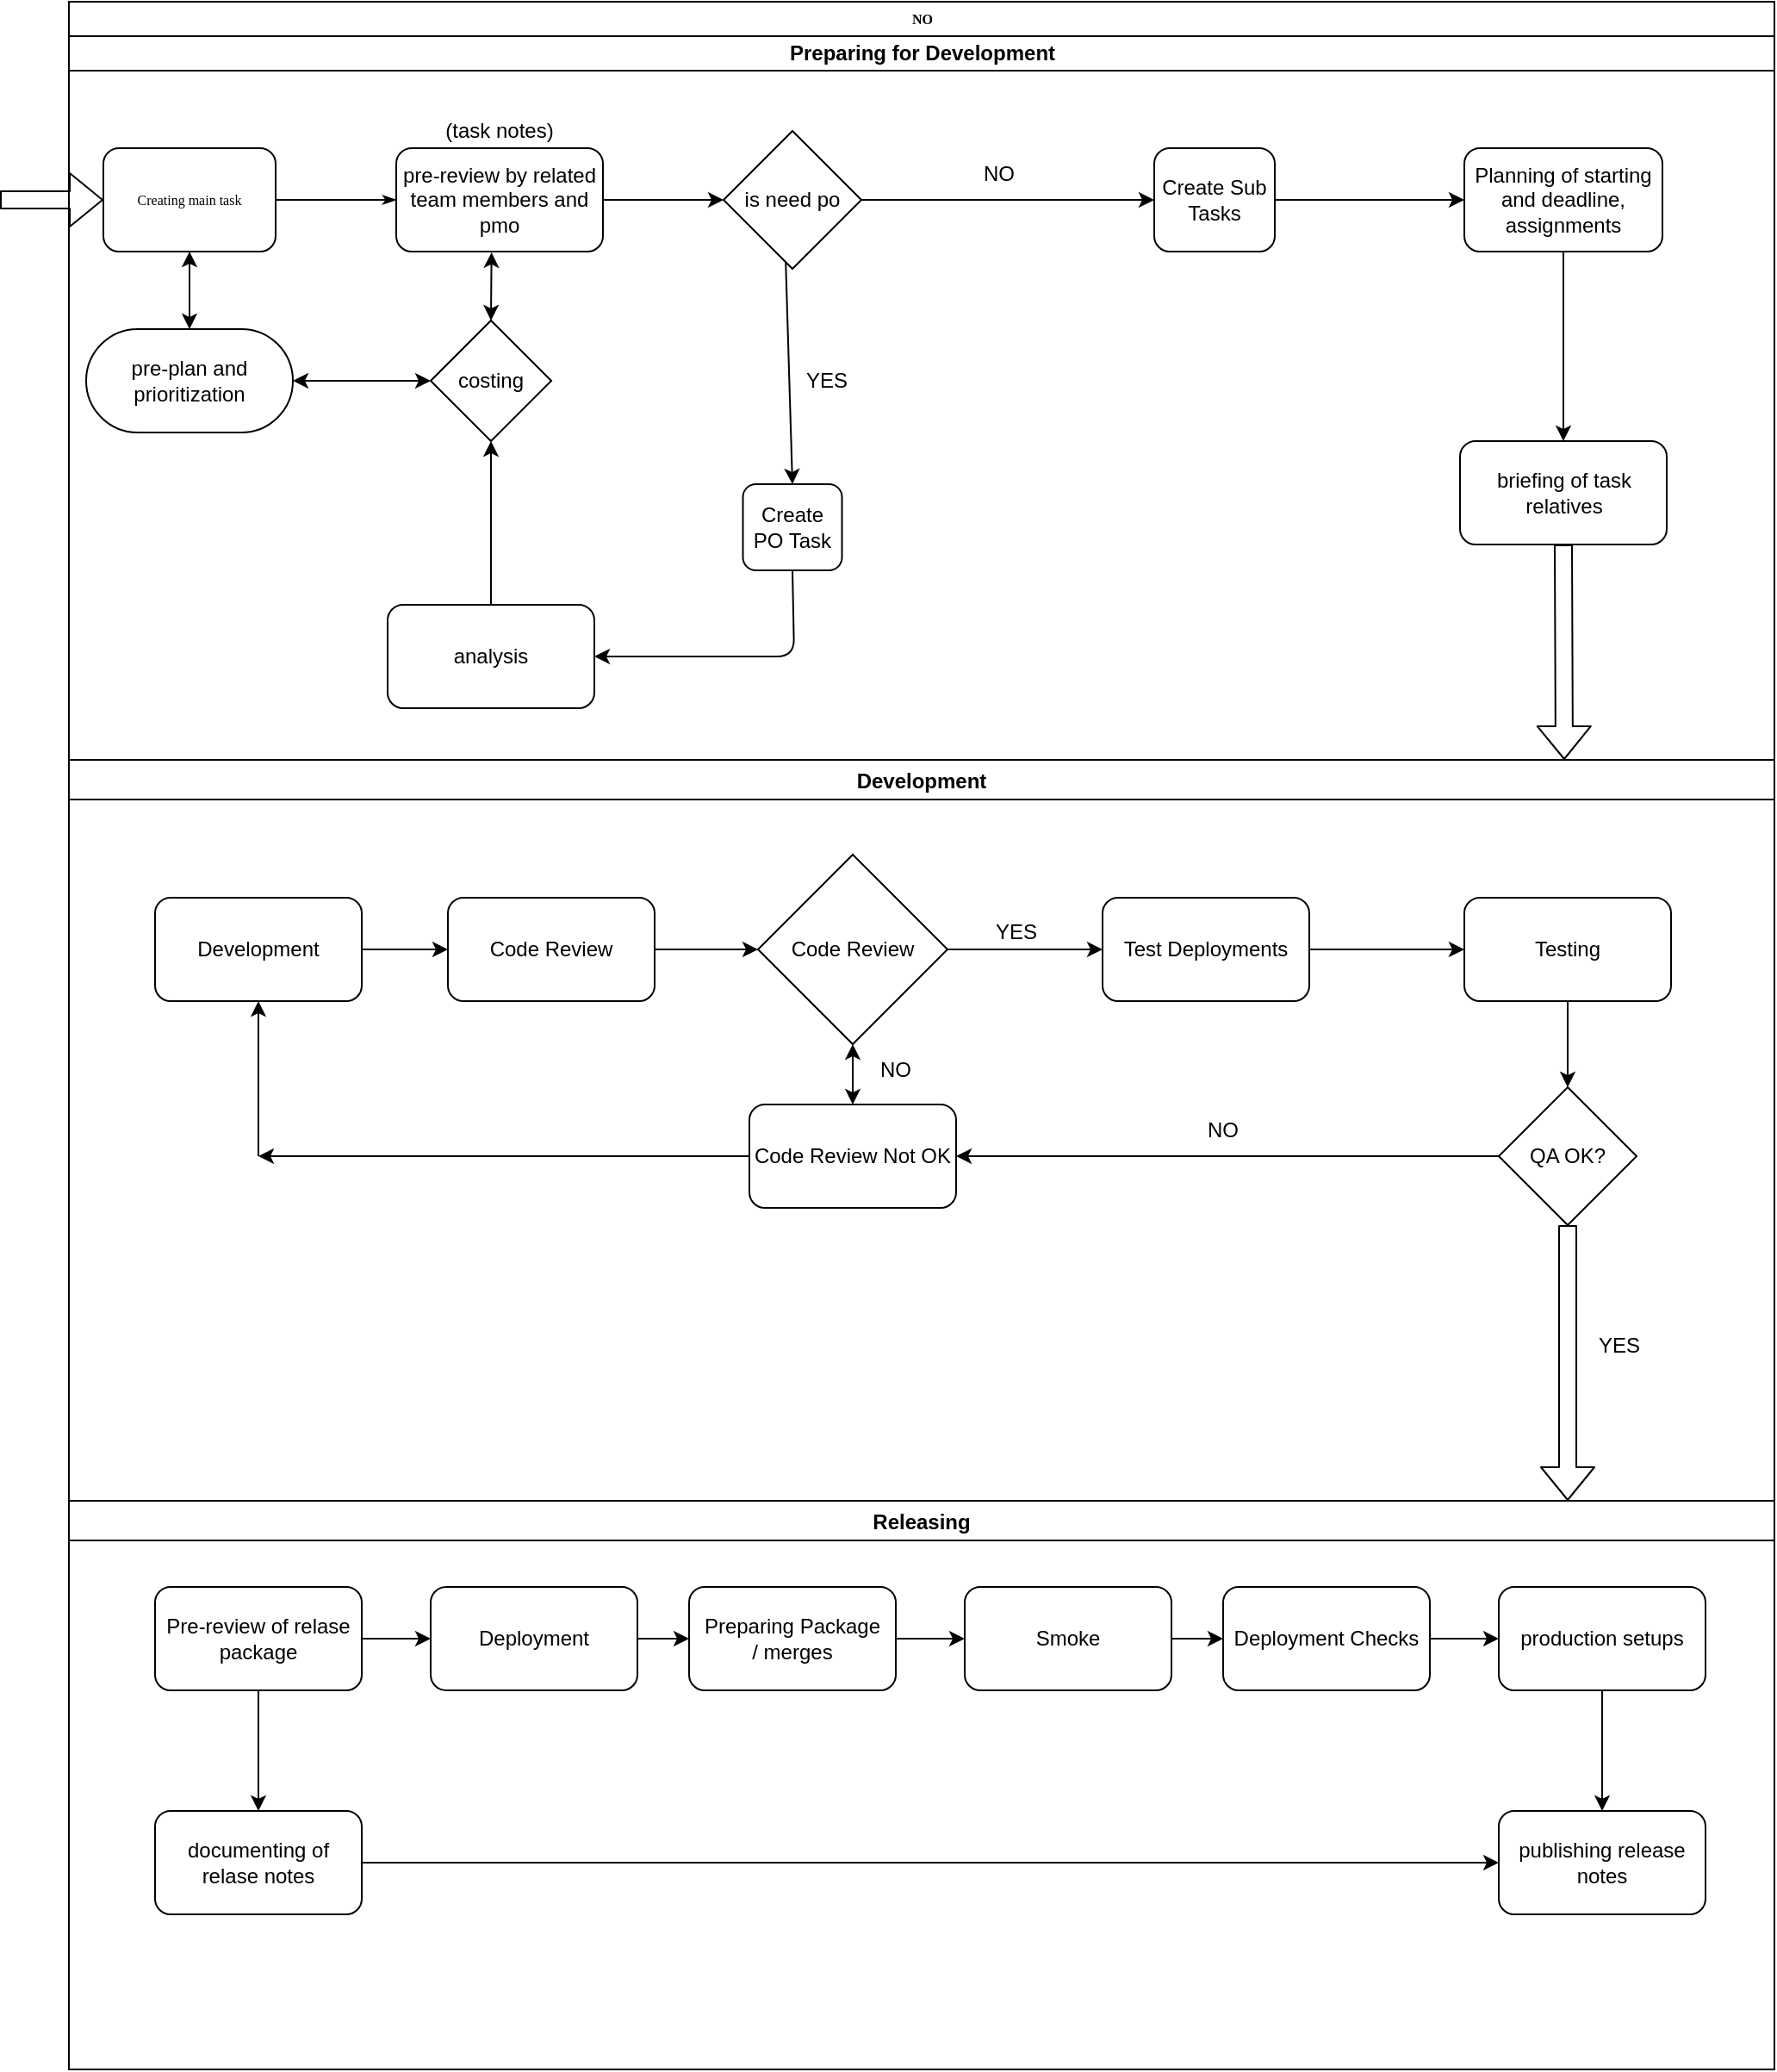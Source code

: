 <mxfile version="13.7.9" type="github"><diagram name="Page-1" id="74e2e168-ea6b-b213-b513-2b3c1d86103e"><mxGraphModel dx="3784" dy="2456" grid="1" gridSize="10" guides="1" tooltips="1" connect="1" arrows="1" fold="1" page="1" pageScale="1" pageWidth="1100" pageHeight="850" background="#ffffff" math="0" shadow="0"><root><mxCell id="0"/><mxCell id="1" parent="0"/><mxCell id="77e6c97f196da883-1" value="NO" style="swimlane;html=1;childLayout=stackLayout;startSize=20;rounded=0;shadow=0;labelBackgroundColor=none;strokeWidth=1;fontFamily=Verdana;fontSize=8;align=center;" parent="1" vertex="1"><mxGeometry x="70" y="40" width="990" height="440" as="geometry"/></mxCell><mxCell id="77e6c97f196da883-2" value="Preparing for Development" style="swimlane;html=1;startSize=20;" parent="77e6c97f196da883-1" vertex="1"><mxGeometry y="20" width="990" height="420" as="geometry"/></mxCell><mxCell id="77e6c97f196da883-8" value="Creating main task" style="rounded=1;whiteSpace=wrap;html=1;shadow=0;labelBackgroundColor=none;strokeWidth=1;fontFamily=Verdana;fontSize=8;align=center;" parent="77e6c97f196da883-2" vertex="1"><mxGeometry x="20" y="65" width="100" height="60" as="geometry"/></mxCell><mxCell id="9WCNRHiXIC3ceJqGGWX1-32" value="pre-plan and prioritization" style="rounded=1;whiteSpace=wrap;html=1;arcSize=50;" parent="77e6c97f196da883-2" vertex="1"><mxGeometry x="10" y="170" width="120" height="60" as="geometry"/></mxCell><mxCell id="9WCNRHiXIC3ceJqGGWX1-34" value="costing" style="rhombus;whiteSpace=wrap;html=1;" parent="77e6c97f196da883-2" vertex="1"><mxGeometry x="210" y="165" width="70" height="70" as="geometry"/></mxCell><mxCell id="9WCNRHiXIC3ceJqGGWX1-2" value="pre-review by related team members and pmo" style="rounded=1;whiteSpace=wrap;html=1;" parent="77e6c97f196da883-2" vertex="1"><mxGeometry x="190" y="65" width="120" height="60" as="geometry"/></mxCell><mxCell id="9WCNRHiXIC3ceJqGGWX1-11" value="" style="endArrow=classic;html=1;exitX=1;exitY=0.5;exitDx=0;exitDy=0;" parent="77e6c97f196da883-2" source="9WCNRHiXIC3ceJqGGWX1-2" target="9WCNRHiXIC3ceJqGGWX1-3" edge="1"><mxGeometry width="50" height="50" relative="1" as="geometry"><mxPoint x="290" y="220" as="sourcePoint"/><mxPoint x="340" y="170" as="targetPoint"/></mxGeometry></mxCell><mxCell id="9WCNRHiXIC3ceJqGGWX1-21" value="" style="endArrow=classic;html=1;exitX=0.45;exitY=0.913;exitDx=0;exitDy=0;entryX=0.5;entryY=0;entryDx=0;entryDy=0;exitPerimeter=0;" parent="77e6c97f196da883-2" source="9WCNRHiXIC3ceJqGGWX1-3" target="9WCNRHiXIC3ceJqGGWX1-20" edge="1"><mxGeometry width="50" height="50" relative="1" as="geometry"><mxPoint x="420" y="210" as="sourcePoint"/><mxPoint x="340" y="170" as="targetPoint"/></mxGeometry></mxCell><mxCell id="9WCNRHiXIC3ceJqGGWX1-26" value="" style="endArrow=classic;html=1;exitX=1;exitY=0.5;exitDx=0;exitDy=0;" parent="77e6c97f196da883-2" source="9WCNRHiXIC3ceJqGGWX1-3" target="9WCNRHiXIC3ceJqGGWX1-25" edge="1"><mxGeometry width="50" height="50" relative="1" as="geometry"><mxPoint x="570" y="95" as="sourcePoint"/><mxPoint x="340" y="160" as="targetPoint"/></mxGeometry></mxCell><mxCell id="9WCNRHiXIC3ceJqGGWX1-28" value="" style="endArrow=classic;html=1;exitX=0.5;exitY=1;exitDx=0;exitDy=0;entryX=1;entryY=0.5;entryDx=0;entryDy=0;" parent="77e6c97f196da883-2" source="9WCNRHiXIC3ceJqGGWX1-20" target="9WCNRHiXIC3ceJqGGWX1-27" edge="1"><mxGeometry width="50" height="50" relative="1" as="geometry"><mxPoint x="560" y="240" as="sourcePoint"/><mxPoint x="610" y="190" as="targetPoint"/><Array as="points"><mxPoint x="421" y="360"/></Array></mxGeometry></mxCell><mxCell id="9WCNRHiXIC3ceJqGGWX1-31" value="" style="endArrow=classic;html=1;exitX=1;exitY=0.5;exitDx=0;exitDy=0;entryX=0;entryY=0.5;entryDx=0;entryDy=0;" parent="77e6c97f196da883-2" source="9WCNRHiXIC3ceJqGGWX1-25" target="9WCNRHiXIC3ceJqGGWX1-30" edge="1"><mxGeometry width="50" height="50" relative="1" as="geometry"><mxPoint x="570" y="240" as="sourcePoint"/><mxPoint x="620" y="190" as="targetPoint"/></mxGeometry></mxCell><mxCell id="9WCNRHiXIC3ceJqGGWX1-33" value="" style="endArrow=classic;startArrow=classic;html=1;exitX=0.5;exitY=1;exitDx=0;exitDy=0;" parent="77e6c97f196da883-2" source="77e6c97f196da883-8" target="9WCNRHiXIC3ceJqGGWX1-32" edge="1"><mxGeometry width="50" height="50" relative="1" as="geometry"><mxPoint x="310" y="240" as="sourcePoint"/><mxPoint x="360" y="190" as="targetPoint"/></mxGeometry></mxCell><mxCell id="9WCNRHiXIC3ceJqGGWX1-35" value="" style="endArrow=classic;startArrow=classic;html=1;exitX=0.461;exitY=1.008;exitDx=0;exitDy=0;exitPerimeter=0;entryX=0.5;entryY=0;entryDx=0;entryDy=0;" parent="77e6c97f196da883-2" source="9WCNRHiXIC3ceJqGGWX1-2" target="9WCNRHiXIC3ceJqGGWX1-34" edge="1"><mxGeometry width="50" height="50" relative="1" as="geometry"><mxPoint x="310" y="240" as="sourcePoint"/><mxPoint x="360" y="190" as="targetPoint"/></mxGeometry></mxCell><mxCell id="9WCNRHiXIC3ceJqGGWX1-36" value="" style="endArrow=classic;startArrow=classic;html=1;exitX=1;exitY=0.5;exitDx=0;exitDy=0;entryX=0;entryY=0.5;entryDx=0;entryDy=0;" parent="77e6c97f196da883-2" source="9WCNRHiXIC3ceJqGGWX1-32" target="9WCNRHiXIC3ceJqGGWX1-34" edge="1"><mxGeometry width="50" height="50" relative="1" as="geometry"><mxPoint x="310" y="240" as="sourcePoint"/><mxPoint x="360" y="190" as="targetPoint"/></mxGeometry></mxCell><mxCell id="9WCNRHiXIC3ceJqGGWX1-27" value="analysis" style="rounded=1;whiteSpace=wrap;html=1;" parent="77e6c97f196da883-2" vertex="1"><mxGeometry x="185" y="330" width="120" height="60" as="geometry"/></mxCell><mxCell id="9WCNRHiXIC3ceJqGGWX1-130" value="(task notes)" style="text;html=1;strokeColor=none;fillColor=none;align=center;verticalAlign=middle;whiteSpace=wrap;rounded=0;" parent="77e6c97f196da883-2" vertex="1"><mxGeometry x="190" y="45" width="120" height="20" as="geometry"/></mxCell><mxCell id="9WCNRHiXIC3ceJqGGWX1-3" value="is need po" style="rhombus;whiteSpace=wrap;html=1;" parent="77e6c97f196da883-2" vertex="1"><mxGeometry x="380" y="55" width="80" height="80" as="geometry"/></mxCell><mxCell id="9WCNRHiXIC3ceJqGGWX1-20" value="Create PO Task" style="rounded=1;whiteSpace=wrap;html=1;" parent="77e6c97f196da883-2" vertex="1"><mxGeometry x="391.25" y="260" width="57.5" height="50" as="geometry"/></mxCell><mxCell id="T0xjBEwu0A3GLJbCZsMj-1" value="YES" style="text;html=1;strokeColor=none;fillColor=none;align=center;verticalAlign=middle;whiteSpace=wrap;rounded=0;" vertex="1" parent="77e6c97f196da883-2"><mxGeometry x="420" y="190" width="40" height="20" as="geometry"/></mxCell><mxCell id="T0xjBEwu0A3GLJbCZsMj-2" value="NO" style="text;html=1;strokeColor=none;fillColor=none;align=center;verticalAlign=middle;whiteSpace=wrap;rounded=0;" vertex="1" parent="77e6c97f196da883-2"><mxGeometry x="520" y="70" width="40" height="20" as="geometry"/></mxCell><mxCell id="9WCNRHiXIC3ceJqGGWX1-25" value="Create Sub Tasks" style="rounded=1;whiteSpace=wrap;html=1;" parent="77e6c97f196da883-2" vertex="1"><mxGeometry x="630" y="65" width="70" height="60" as="geometry"/></mxCell><mxCell id="9WCNRHiXIC3ceJqGGWX1-30" value="Planning of starting and deadline, assignments" style="rounded=1;whiteSpace=wrap;html=1;" parent="77e6c97f196da883-2" vertex="1"><mxGeometry x="810" y="65" width="115" height="60" as="geometry"/></mxCell><mxCell id="9WCNRHiXIC3ceJqGGWX1-82" value="" style="endArrow=classic;html=1;exitX=0.5;exitY=1;exitDx=0;exitDy=0;" parent="77e6c97f196da883-2" source="9WCNRHiXIC3ceJqGGWX1-30" target="9WCNRHiXIC3ceJqGGWX1-57" edge="1"><mxGeometry width="50" height="50" relative="1" as="geometry"><mxPoint x="700" y="340" as="sourcePoint"/><mxPoint x="750" y="290" as="targetPoint"/></mxGeometry></mxCell><mxCell id="9WCNRHiXIC3ceJqGGWX1-57" value="briefing of task relatives" style="rounded=1;whiteSpace=wrap;html=1;" parent="77e6c97f196da883-2" vertex="1"><mxGeometry x="807.5" y="235" width="120" height="60" as="geometry"/></mxCell><mxCell id="9WCNRHiXIC3ceJqGGWX1-129" value="" style="endArrow=classic;html=1;exitX=0.5;exitY=0;exitDx=0;exitDy=0;entryX=0.5;entryY=1;entryDx=0;entryDy=0;" parent="77e6c97f196da883-2" source="9WCNRHiXIC3ceJqGGWX1-27" target="9WCNRHiXIC3ceJqGGWX1-34" edge="1"><mxGeometry width="50" height="50" relative="1" as="geometry"><mxPoint x="520" y="220" as="sourcePoint"/><mxPoint x="570" y="170" as="targetPoint"/></mxGeometry></mxCell><mxCell id="77e6c97f196da883-26" style="edgeStyle=orthogonalEdgeStyle;rounded=1;html=1;labelBackgroundColor=none;startArrow=none;startFill=0;startSize=5;endArrow=classicThin;endFill=1;endSize=5;jettySize=auto;orthogonalLoop=1;strokeWidth=1;fontFamily=Verdana;fontSize=8" parent="77e6c97f196da883-1" source="77e6c97f196da883-8" edge="1"><mxGeometry relative="1" as="geometry"><mxPoint x="190" y="115" as="targetPoint"/></mxGeometry></mxCell><mxCell id="9WCNRHiXIC3ceJqGGWX1-45" value="Development" style="swimlane;" parent="1" vertex="1"><mxGeometry x="70" y="480" width="990" height="430" as="geometry"/></mxCell><mxCell id="9WCNRHiXIC3ceJqGGWX1-42" value="Development" style="rounded=1;whiteSpace=wrap;html=1;" parent="9WCNRHiXIC3ceJqGGWX1-45" vertex="1"><mxGeometry x="50" y="80" width="120" height="60" as="geometry"/></mxCell><mxCell id="9WCNRHiXIC3ceJqGGWX1-43" value="Code Review" style="rounded=1;whiteSpace=wrap;html=1;" parent="9WCNRHiXIC3ceJqGGWX1-45" vertex="1"><mxGeometry x="220" y="80" width="120" height="60" as="geometry"/></mxCell><mxCell id="9WCNRHiXIC3ceJqGGWX1-44" value="Test Deployments" style="rounded=1;whiteSpace=wrap;html=1;" parent="9WCNRHiXIC3ceJqGGWX1-45" vertex="1"><mxGeometry x="600" y="80" width="120" height="60" as="geometry"/></mxCell><mxCell id="9WCNRHiXIC3ceJqGGWX1-46" value="Testing" style="rounded=1;whiteSpace=wrap;html=1;" parent="9WCNRHiXIC3ceJqGGWX1-45" vertex="1"><mxGeometry x="810" y="80" width="120" height="60" as="geometry"/></mxCell><mxCell id="9WCNRHiXIC3ceJqGGWX1-48" value="Code Review" style="rhombus;whiteSpace=wrap;html=1;" parent="9WCNRHiXIC3ceJqGGWX1-45" vertex="1"><mxGeometry x="400" y="55" width="110" height="110" as="geometry"/></mxCell><mxCell id="9WCNRHiXIC3ceJqGGWX1-49" value="Code Review Not OK" style="rounded=1;whiteSpace=wrap;html=1;" parent="9WCNRHiXIC3ceJqGGWX1-45" vertex="1"><mxGeometry x="395" y="200" width="120" height="60" as="geometry"/></mxCell><mxCell id="9WCNRHiXIC3ceJqGGWX1-52" value="" style="endArrow=classic;html=1;exitX=1;exitY=0.5;exitDx=0;exitDy=0;entryX=0;entryY=0.5;entryDx=0;entryDy=0;" parent="9WCNRHiXIC3ceJqGGWX1-45" source="9WCNRHiXIC3ceJqGGWX1-42" target="9WCNRHiXIC3ceJqGGWX1-43" edge="1"><mxGeometry width="50" height="50" relative="1" as="geometry"><mxPoint x="510" y="-20" as="sourcePoint"/><mxPoint x="560" y="-70" as="targetPoint"/></mxGeometry></mxCell><mxCell id="9WCNRHiXIC3ceJqGGWX1-53" value="" style="endArrow=classic;html=1;exitX=1;exitY=0.5;exitDx=0;exitDy=0;entryX=0;entryY=0.5;entryDx=0;entryDy=0;" parent="9WCNRHiXIC3ceJqGGWX1-45" source="9WCNRHiXIC3ceJqGGWX1-43" target="9WCNRHiXIC3ceJqGGWX1-48" edge="1"><mxGeometry width="50" height="50" relative="1" as="geometry"><mxPoint x="510" y="-20" as="sourcePoint"/><mxPoint x="560" y="-70" as="targetPoint"/></mxGeometry></mxCell><mxCell id="9WCNRHiXIC3ceJqGGWX1-54" value="" style="endArrow=classic;html=1;exitX=1;exitY=0.5;exitDx=0;exitDy=0;entryX=0;entryY=0.5;entryDx=0;entryDy=0;" parent="9WCNRHiXIC3ceJqGGWX1-45" source="9WCNRHiXIC3ceJqGGWX1-48" target="9WCNRHiXIC3ceJqGGWX1-44" edge="1"><mxGeometry width="50" height="50" relative="1" as="geometry"><mxPoint x="510" y="-20" as="sourcePoint"/><mxPoint x="560" y="-70" as="targetPoint"/></mxGeometry></mxCell><mxCell id="9WCNRHiXIC3ceJqGGWX1-55" value="" style="endArrow=classic;startArrow=classic;html=1;exitX=0.5;exitY=1;exitDx=0;exitDy=0;entryX=0.5;entryY=0;entryDx=0;entryDy=0;" parent="9WCNRHiXIC3ceJqGGWX1-45" source="9WCNRHiXIC3ceJqGGWX1-48" target="9WCNRHiXIC3ceJqGGWX1-49" edge="1"><mxGeometry width="50" height="50" relative="1" as="geometry"><mxPoint x="510" y="-20" as="sourcePoint"/><mxPoint x="560" y="-70" as="targetPoint"/></mxGeometry></mxCell><mxCell id="9WCNRHiXIC3ceJqGGWX1-56" value="" style="endArrow=classic;html=1;exitX=1;exitY=0.5;exitDx=0;exitDy=0;entryX=0;entryY=0.5;entryDx=0;entryDy=0;" parent="9WCNRHiXIC3ceJqGGWX1-45" source="9WCNRHiXIC3ceJqGGWX1-44" target="9WCNRHiXIC3ceJqGGWX1-46" edge="1"><mxGeometry width="50" height="50" relative="1" as="geometry"><mxPoint x="510" y="-20" as="sourcePoint"/><mxPoint x="560" y="-70" as="targetPoint"/></mxGeometry></mxCell><mxCell id="9WCNRHiXIC3ceJqGGWX1-85" value="QA OK?" style="rhombus;whiteSpace=wrap;html=1;" parent="9WCNRHiXIC3ceJqGGWX1-45" vertex="1"><mxGeometry x="830" y="190" width="80" height="80" as="geometry"/></mxCell><mxCell id="9WCNRHiXIC3ceJqGGWX1-104" value="" style="endArrow=classic;html=1;exitX=0.5;exitY=1;exitDx=0;exitDy=0;" parent="9WCNRHiXIC3ceJqGGWX1-45" source="9WCNRHiXIC3ceJqGGWX1-46" target="9WCNRHiXIC3ceJqGGWX1-85" edge="1"><mxGeometry width="50" height="50" relative="1" as="geometry"><mxPoint x="460" y="280" as="sourcePoint"/><mxPoint x="510" y="230" as="targetPoint"/></mxGeometry></mxCell><mxCell id="T0xjBEwu0A3GLJbCZsMj-3" value="YES" style="text;html=1;strokeColor=none;fillColor=none;align=center;verticalAlign=middle;whiteSpace=wrap;rounded=0;" vertex="1" parent="9WCNRHiXIC3ceJqGGWX1-45"><mxGeometry x="530" y="90" width="40" height="20" as="geometry"/></mxCell><mxCell id="T0xjBEwu0A3GLJbCZsMj-4" value="NO" style="text;html=1;strokeColor=none;fillColor=none;align=center;verticalAlign=middle;whiteSpace=wrap;rounded=0;" vertex="1" parent="9WCNRHiXIC3ceJqGGWX1-45"><mxGeometry x="460" y="170" width="40" height="20" as="geometry"/></mxCell><mxCell id="9WCNRHiXIC3ceJqGGWX1-106" value="" style="endArrow=classic;html=1;entryX=1;entryY=0.5;entryDx=0;entryDy=0;" parent="9WCNRHiXIC3ceJqGGWX1-45" source="9WCNRHiXIC3ceJqGGWX1-85" edge="1" target="9WCNRHiXIC3ceJqGGWX1-49"><mxGeometry width="50" height="50" relative="1" as="geometry"><mxPoint x="460" y="280" as="sourcePoint"/><mxPoint x="730" y="230" as="targetPoint"/></mxGeometry></mxCell><mxCell id="T0xjBEwu0A3GLJbCZsMj-5" value="NO" style="text;html=1;strokeColor=none;fillColor=none;align=center;verticalAlign=middle;whiteSpace=wrap;rounded=0;" vertex="1" parent="9WCNRHiXIC3ceJqGGWX1-45"><mxGeometry x="650" y="205" width="40" height="20" as="geometry"/></mxCell><mxCell id="T0xjBEwu0A3GLJbCZsMj-7" value="YES" style="text;html=1;strokeColor=none;fillColor=none;align=center;verticalAlign=middle;whiteSpace=wrap;rounded=0;" vertex="1" parent="9WCNRHiXIC3ceJqGGWX1-45"><mxGeometry x="880" y="330" width="40" height="20" as="geometry"/></mxCell><mxCell id="9WCNRHiXIC3ceJqGGWX1-47" value="" style="shape=flexArrow;endArrow=classic;html=1;exitX=0.5;exitY=1;exitDx=0;exitDy=0;" parent="1" source="9WCNRHiXIC3ceJqGGWX1-57" edge="1"><mxGeometry width="50" height="50" relative="1" as="geometry"><mxPoint x="938" y="360" as="sourcePoint"/><mxPoint x="938" y="480" as="targetPoint"/></mxGeometry></mxCell><mxCell id="9WCNRHiXIC3ceJqGGWX1-50" value="" style="endArrow=classic;html=1;exitX=0;exitY=0.5;exitDx=0;exitDy=0;" parent="1" source="9WCNRHiXIC3ceJqGGWX1-49" edge="1"><mxGeometry width="50" height="50" relative="1" as="geometry"><mxPoint x="580" y="460" as="sourcePoint"/><mxPoint x="180" y="710" as="targetPoint"/></mxGeometry></mxCell><mxCell id="9WCNRHiXIC3ceJqGGWX1-51" value="" style="endArrow=classic;html=1;entryX=0.5;entryY=1;entryDx=0;entryDy=0;" parent="1" target="9WCNRHiXIC3ceJqGGWX1-42" edge="1"><mxGeometry width="50" height="50" relative="1" as="geometry"><mxPoint x="180" y="710" as="sourcePoint"/><mxPoint x="630" y="410" as="targetPoint"/></mxGeometry></mxCell><mxCell id="9WCNRHiXIC3ceJqGGWX1-109" value="" style="shape=flexArrow;endArrow=classic;html=1;exitX=0.5;exitY=1;exitDx=0;exitDy=0;" parent="1" source="9WCNRHiXIC3ceJqGGWX1-85" edge="1"><mxGeometry width="50" height="50" relative="1" as="geometry"><mxPoint x="940" y="850" as="sourcePoint"/><mxPoint x="940" y="910" as="targetPoint"/></mxGeometry></mxCell><mxCell id="9WCNRHiXIC3ceJqGGWX1-110" value="Releasing" style="swimlane;startSize=23;" parent="1" vertex="1"><mxGeometry x="70" y="910" width="990" height="330" as="geometry"/></mxCell><mxCell id="9WCNRHiXIC3ceJqGGWX1-111" value="Pre-review of relase package" style="rounded=1;whiteSpace=wrap;html=1;" parent="9WCNRHiXIC3ceJqGGWX1-110" vertex="1"><mxGeometry x="50" y="50" width="120" height="60" as="geometry"/></mxCell><mxCell id="9WCNRHiXIC3ceJqGGWX1-113" value="Preparing Package&lt;br&gt;/ merges" style="rounded=1;whiteSpace=wrap;html=1;" parent="9WCNRHiXIC3ceJqGGWX1-110" vertex="1"><mxGeometry x="360" y="50" width="120" height="60" as="geometry"/></mxCell><mxCell id="9WCNRHiXIC3ceJqGGWX1-112" value="Smoke" style="rounded=1;whiteSpace=wrap;html=1;" parent="9WCNRHiXIC3ceJqGGWX1-110" vertex="1"><mxGeometry x="520" y="50" width="120" height="60" as="geometry"/></mxCell><mxCell id="9WCNRHiXIC3ceJqGGWX1-114" value="Deployment" style="rounded=1;whiteSpace=wrap;html=1;" parent="9WCNRHiXIC3ceJqGGWX1-110" vertex="1"><mxGeometry x="210" y="50" width="120" height="60" as="geometry"/></mxCell><mxCell id="9WCNRHiXIC3ceJqGGWX1-115" value="Deployment Checks" style="rounded=1;whiteSpace=wrap;html=1;" parent="9WCNRHiXIC3ceJqGGWX1-110" vertex="1"><mxGeometry x="670" y="50" width="120" height="60" as="geometry"/></mxCell><mxCell id="9WCNRHiXIC3ceJqGGWX1-116" value="publishing release notes" style="rounded=1;whiteSpace=wrap;html=1;" parent="9WCNRHiXIC3ceJqGGWX1-110" vertex="1"><mxGeometry x="830" y="180" width="120" height="60" as="geometry"/></mxCell><mxCell id="9WCNRHiXIC3ceJqGGWX1-117" value="" style="endArrow=classic;html=1;exitX=1;exitY=0.5;exitDx=0;exitDy=0;entryX=0;entryY=0.5;entryDx=0;entryDy=0;" parent="9WCNRHiXIC3ceJqGGWX1-110" source="9WCNRHiXIC3ceJqGGWX1-111" target="9WCNRHiXIC3ceJqGGWX1-114" edge="1"><mxGeometry width="50" height="50" relative="1" as="geometry"><mxPoint x="540" y="-20" as="sourcePoint"/><mxPoint x="590" y="-70" as="targetPoint"/></mxGeometry></mxCell><mxCell id="9WCNRHiXIC3ceJqGGWX1-118" value="" style="endArrow=classic;html=1;exitX=1;exitY=0.5;exitDx=0;exitDy=0;entryX=0;entryY=0.5;entryDx=0;entryDy=0;" parent="9WCNRHiXIC3ceJqGGWX1-110" source="9WCNRHiXIC3ceJqGGWX1-114" target="9WCNRHiXIC3ceJqGGWX1-113" edge="1"><mxGeometry width="50" height="50" relative="1" as="geometry"><mxPoint x="540" y="-20" as="sourcePoint"/><mxPoint x="590" y="-70" as="targetPoint"/></mxGeometry></mxCell><mxCell id="9WCNRHiXIC3ceJqGGWX1-119" value="" style="endArrow=classic;html=1;exitX=1;exitY=0.5;exitDx=0;exitDy=0;entryX=0;entryY=0.5;entryDx=0;entryDy=0;" parent="9WCNRHiXIC3ceJqGGWX1-110" source="9WCNRHiXIC3ceJqGGWX1-113" target="9WCNRHiXIC3ceJqGGWX1-112" edge="1"><mxGeometry width="50" height="50" relative="1" as="geometry"><mxPoint x="540" y="-20" as="sourcePoint"/><mxPoint x="590" y="-70" as="targetPoint"/></mxGeometry></mxCell><mxCell id="9WCNRHiXIC3ceJqGGWX1-120" value="" style="endArrow=classic;html=1;exitX=1;exitY=0.5;exitDx=0;exitDy=0;entryX=0;entryY=0.5;entryDx=0;entryDy=0;" parent="9WCNRHiXIC3ceJqGGWX1-110" source="9WCNRHiXIC3ceJqGGWX1-112" target="9WCNRHiXIC3ceJqGGWX1-115" edge="1"><mxGeometry width="50" height="50" relative="1" as="geometry"><mxPoint x="540" y="-20" as="sourcePoint"/><mxPoint x="590" y="-70" as="targetPoint"/></mxGeometry></mxCell><mxCell id="9WCNRHiXIC3ceJqGGWX1-121" value="" style="endArrow=classic;html=1;exitX=1;exitY=0.5;exitDx=0;exitDy=0;entryX=0;entryY=0.5;entryDx=0;entryDy=0;" parent="9WCNRHiXIC3ceJqGGWX1-110" source="9WCNRHiXIC3ceJqGGWX1-115" target="9WCNRHiXIC3ceJqGGWX1-125" edge="1"><mxGeometry width="50" height="50" relative="1" as="geometry"><mxPoint x="540" y="-20" as="sourcePoint"/><mxPoint x="590" y="-70" as="targetPoint"/></mxGeometry></mxCell><mxCell id="9WCNRHiXIC3ceJqGGWX1-123" value="documenting of relase notes" style="rounded=1;whiteSpace=wrap;html=1;" parent="9WCNRHiXIC3ceJqGGWX1-110" vertex="1"><mxGeometry x="50" y="180" width="120" height="60" as="geometry"/></mxCell><mxCell id="9WCNRHiXIC3ceJqGGWX1-124" value="" style="endArrow=classic;html=1;exitX=0.5;exitY=1;exitDx=0;exitDy=0;entryX=0.5;entryY=0;entryDx=0;entryDy=0;" parent="9WCNRHiXIC3ceJqGGWX1-110" source="9WCNRHiXIC3ceJqGGWX1-111" target="9WCNRHiXIC3ceJqGGWX1-123" edge="1"><mxGeometry width="50" height="50" relative="1" as="geometry"><mxPoint x="540" y="30" as="sourcePoint"/><mxPoint x="590" y="-20" as="targetPoint"/></mxGeometry></mxCell><mxCell id="9WCNRHiXIC3ceJqGGWX1-125" value="production setups" style="rounded=1;whiteSpace=wrap;html=1;" parent="9WCNRHiXIC3ceJqGGWX1-110" vertex="1"><mxGeometry x="830" y="50" width="120" height="60" as="geometry"/></mxCell><mxCell id="9WCNRHiXIC3ceJqGGWX1-126" value="" style="endArrow=classic;html=1;exitX=1;exitY=0.5;exitDx=0;exitDy=0;entryX=0;entryY=0.5;entryDx=0;entryDy=0;" parent="9WCNRHiXIC3ceJqGGWX1-110" source="9WCNRHiXIC3ceJqGGWX1-123" target="9WCNRHiXIC3ceJqGGWX1-116" edge="1"><mxGeometry width="50" height="50" relative="1" as="geometry"><mxPoint x="540" y="30" as="sourcePoint"/><mxPoint x="590" y="-20" as="targetPoint"/></mxGeometry></mxCell><mxCell id="9WCNRHiXIC3ceJqGGWX1-127" value="" style="endArrow=classic;html=1;entryX=0.5;entryY=0;entryDx=0;entryDy=0;exitX=0.5;exitY=1;exitDx=0;exitDy=0;" parent="9WCNRHiXIC3ceJqGGWX1-110" source="9WCNRHiXIC3ceJqGGWX1-125" target="9WCNRHiXIC3ceJqGGWX1-116" edge="1"><mxGeometry width="50" height="50" relative="1" as="geometry"><mxPoint x="540" y="30" as="sourcePoint"/><mxPoint x="590" y="-20" as="targetPoint"/></mxGeometry></mxCell><mxCell id="9WCNRHiXIC3ceJqGGWX1-128" value="" style="shape=flexArrow;endArrow=classic;html=1;entryX=0;entryY=0.5;entryDx=0;entryDy=0;" parent="1" target="77e6c97f196da883-8" edge="1"><mxGeometry width="50" height="50" relative="1" as="geometry"><mxPoint x="30" y="155" as="sourcePoint"/><mxPoint x="330" y="280" as="targetPoint"/></mxGeometry></mxCell></root></mxGraphModel></diagram></mxfile>